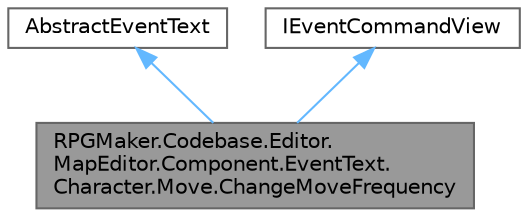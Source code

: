 digraph "RPGMaker.Codebase.Editor.MapEditor.Component.EventText.Character.Move.ChangeMoveFrequency"
{
 // LATEX_PDF_SIZE
  bgcolor="transparent";
  edge [fontname=Helvetica,fontsize=10,labelfontname=Helvetica,labelfontsize=10];
  node [fontname=Helvetica,fontsize=10,shape=box,height=0.2,width=0.4];
  Node1 [id="Node000001",label="RPGMaker.Codebase.Editor.\lMapEditor.Component.EventText.\lCharacter.Move.ChangeMoveFrequency",height=0.2,width=0.4,color="gray40", fillcolor="grey60", style="filled", fontcolor="black",tooltip="😁 変更移動頻度"];
  Node2 -> Node1 [id="edge1_Node000001_Node000002",dir="back",color="steelblue1",style="solid",tooltip=" "];
  Node2 [id="Node000002",label="AbstractEventText",height=0.2,width=0.4,color="gray40", fillcolor="white", style="filled",URL="$d3/d66/class_r_p_g_maker_1_1_codebase_1_1_editor_1_1_map_editor_1_1_component_1_1_event_text_1_1_abstract_event_text.html",tooltip="😁 抽象イベント文言"];
  Node3 -> Node1 [id="edge2_Node000001_Node000003",dir="back",color="steelblue1",style="solid",tooltip=" "];
  Node3 [id="Node000003",label="IEventCommandView",height=0.2,width=0.4,color="gray40", fillcolor="white", style="filled",URL="$dc/dd2/interface_r_p_g_maker_1_1_codebase_1_1_editor_1_1_map_editor_1_1_component_1_1_event_text_1_1_i_event_command_view.html",tooltip="😁 EventCommandView全体で共通のインターフェース. （AbstractEventTextというのがあるが、Text以外でもこのインターフェースはimplementすること）"];
}

